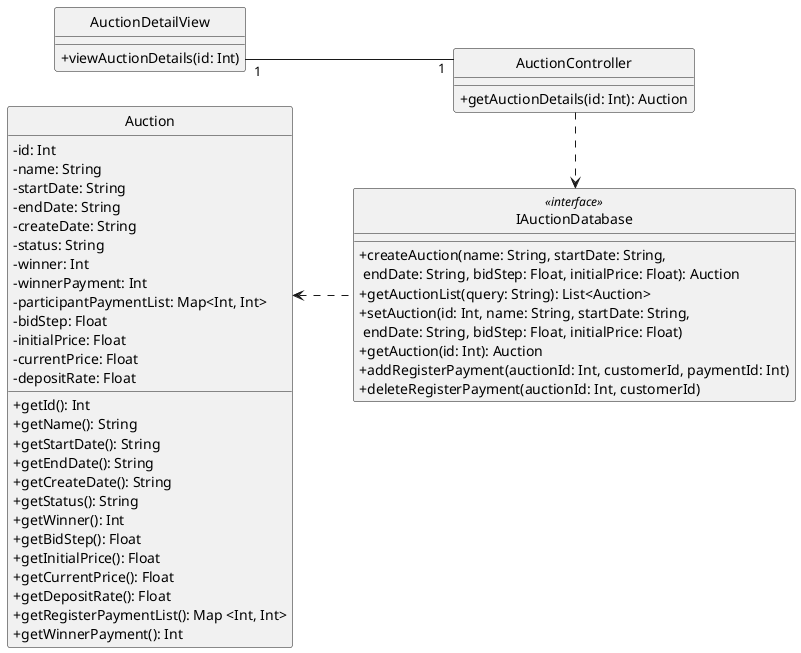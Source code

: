 @startuml 
left to right direction
skinparam classAttributeIconSize 0
skinparam linetype ortho
hide circle
class AuctionDetailView {

    + viewAuctionDetails(id: Int)

    }

class AuctionController {
    
    + getAuctionDetails(id: Int): Auction

    }

class Auction {
    - id: Int
    - name: String
    - startDate: String
    - endDate: String
    - createDate: String
    - status: String
    - winner: Int
    - winnerPayment: Int
    - participantPaymentList: Map<Int, Int>
    - bidStep: Float
    - initialPrice: Float
    - currentPrice: Float
    - depositRate: Float

    + getId(): Int
    + getName(): String
    + getStartDate(): String
    + getEndDate(): String
    + getCreateDate(): String
    + getStatus(): String
    + getWinner(): Int
    + getBidStep(): Float
    + getInitialPrice(): Float
    + getCurrentPrice(): Float
    + getDepositRate(): Float
    + getRegisterPaymentList(): Map <Int, Int>
    + getWinnerPayment(): Int
    }

class IAuctionDatabase <<interface>> {
    + createAuction(name: String, startDate: String,\n endDate: String, bidStep: Float, initialPrice: Float): Auction
    + getAuctionList(query: String): List<Auction>
    + setAuction(id: Int, name: String, startDate: String,\n endDate: String, bidStep: Float, initialPrice: Float)
    + getAuction(id: Int): Auction
    + addRegisterPayment(auctionId: Int, customerId, paymentId: Int)
    + deleteRegisterPayment(auctionId: Int, customerId)
    }

AuctionDetailView "1" -- "1" AuctionController

AuctionController ..r> IAuctionDatabase

IAuctionDatabase ..u> Auction

@enduml